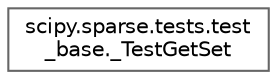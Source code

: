 digraph "Graphical Class Hierarchy"
{
 // LATEX_PDF_SIZE
  bgcolor="transparent";
  edge [fontname=Helvetica,fontsize=10,labelfontname=Helvetica,labelfontsize=10];
  node [fontname=Helvetica,fontsize=10,shape=box,height=0.2,width=0.4];
  rankdir="LR";
  Node0 [id="Node000000",label="scipy.sparse.tests.test\l_base._TestGetSet",height=0.2,width=0.4,color="grey40", fillcolor="white", style="filled",URL="$d0/dbe/classscipy_1_1sparse_1_1tests_1_1test__base_1_1__TestGetSet.html",tooltip=" "];
}
